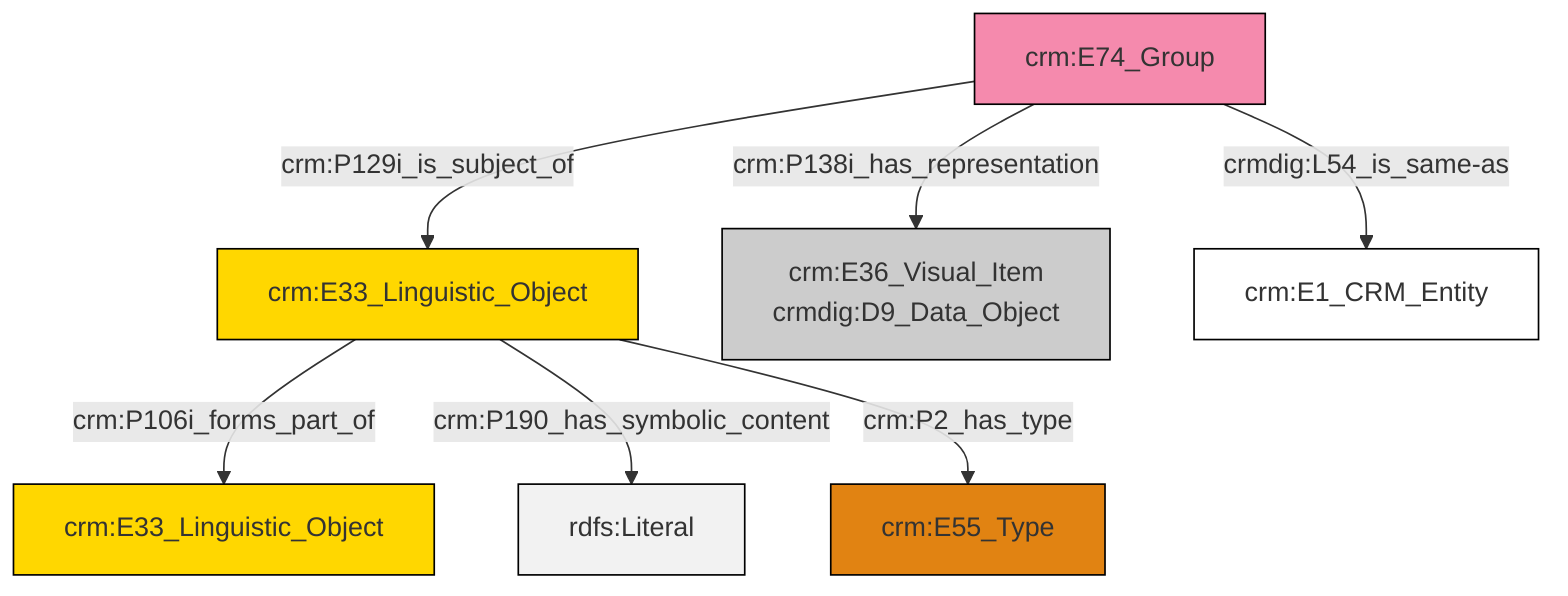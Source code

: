 graph TD
classDef Literal fill:#f2f2f2,stroke:#000000;
classDef CRM_Entity fill:#FFFFFF,stroke:#000000;
classDef Temporal_Entity fill:#00C9E6, stroke:#000000;
classDef Type fill:#E18312, stroke:#000000;
classDef Time-Span fill:#2C9C91, stroke:#000000;
classDef Appellation fill:#FFEB7F, stroke:#000000;
classDef Place fill:#008836, stroke:#000000;
classDef Persistent_Item fill:#B266B2, stroke:#000000;
classDef Conceptual_Object fill:#FFD700, stroke:#000000;
classDef Physical_Thing fill:#D2B48C, stroke:#000000;
classDef Actor fill:#f58aad, stroke:#000000;
classDef PC_Classes fill:#4ce600, stroke:#000000;
classDef Multi fill:#cccccc,stroke:#000000;

2["crm:E33_Linguistic_Object"]:::Conceptual_Object -->|crm:P106i_forms_part_of| 3["crm:E33_Linguistic_Object"]:::Conceptual_Object
2["crm:E33_Linguistic_Object"]:::Conceptual_Object -->|crm:P190_has_symbolic_content| 4[rdfs:Literal]:::Literal
5["crm:E74_Group"]:::Actor -->|crm:P138i_has_representation| 6["crm:E36_Visual_Item<br>crmdig:D9_Data_Object"]:::Multi
2["crm:E33_Linguistic_Object"]:::Conceptual_Object -->|crm:P2_has_type| 0["crm:E55_Type"]:::Type
5["crm:E74_Group"]:::Actor -->|crmdig:L54_is_same-as| 7["crm:E1_CRM_Entity"]:::CRM_Entity
5["crm:E74_Group"]:::Actor -->|crm:P129i_is_subject_of| 2["crm:E33_Linguistic_Object"]:::Conceptual_Object